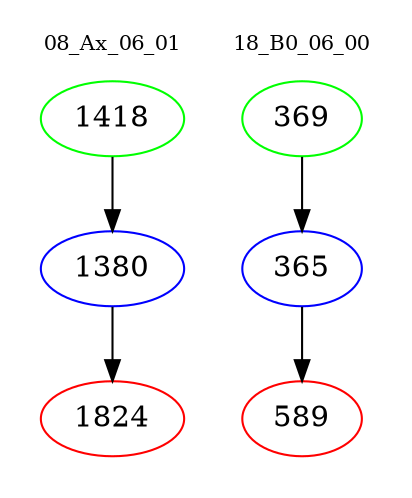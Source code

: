 digraph{
subgraph cluster_0 {
color = white
label = "08_Ax_06_01";
fontsize=10;
T0_1418 [label="1418", color="green"]
T0_1418 -> T0_1380 [color="black"]
T0_1380 [label="1380", color="blue"]
T0_1380 -> T0_1824 [color="black"]
T0_1824 [label="1824", color="red"]
}
subgraph cluster_1 {
color = white
label = "18_B0_06_00";
fontsize=10;
T1_369 [label="369", color="green"]
T1_369 -> T1_365 [color="black"]
T1_365 [label="365", color="blue"]
T1_365 -> T1_589 [color="black"]
T1_589 [label="589", color="red"]
}
}
